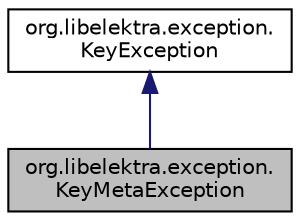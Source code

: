 digraph "org.libelektra.exception.KeyMetaException"
{
 // LATEX_PDF_SIZE
  edge [fontname="Helvetica",fontsize="10",labelfontname="Helvetica",labelfontsize="10"];
  node [fontname="Helvetica",fontsize="10",shape=record];
  Node1 [label="org.libelektra.exception.\lKeyMetaException",height=0.2,width=0.4,color="black", fillcolor="grey75", style="filled", fontcolor="black",tooltip="Indicates Key#copyMeta(Key, String), Key#copyAllMeta(Key), Key#setMeta(String, String) or Key#removeM..."];
  Node2 -> Node1 [dir="back",color="midnightblue",fontsize="10",style="solid"];
  Node2 [label="org.libelektra.exception.\lKeyException",height=0.2,width=0.4,color="black", fillcolor="white", style="filled",URL="$classorg_1_1libelektra_1_1exception_1_1KeyException.html",tooltip="Indicates a generic exception in Key occurred."];
}
